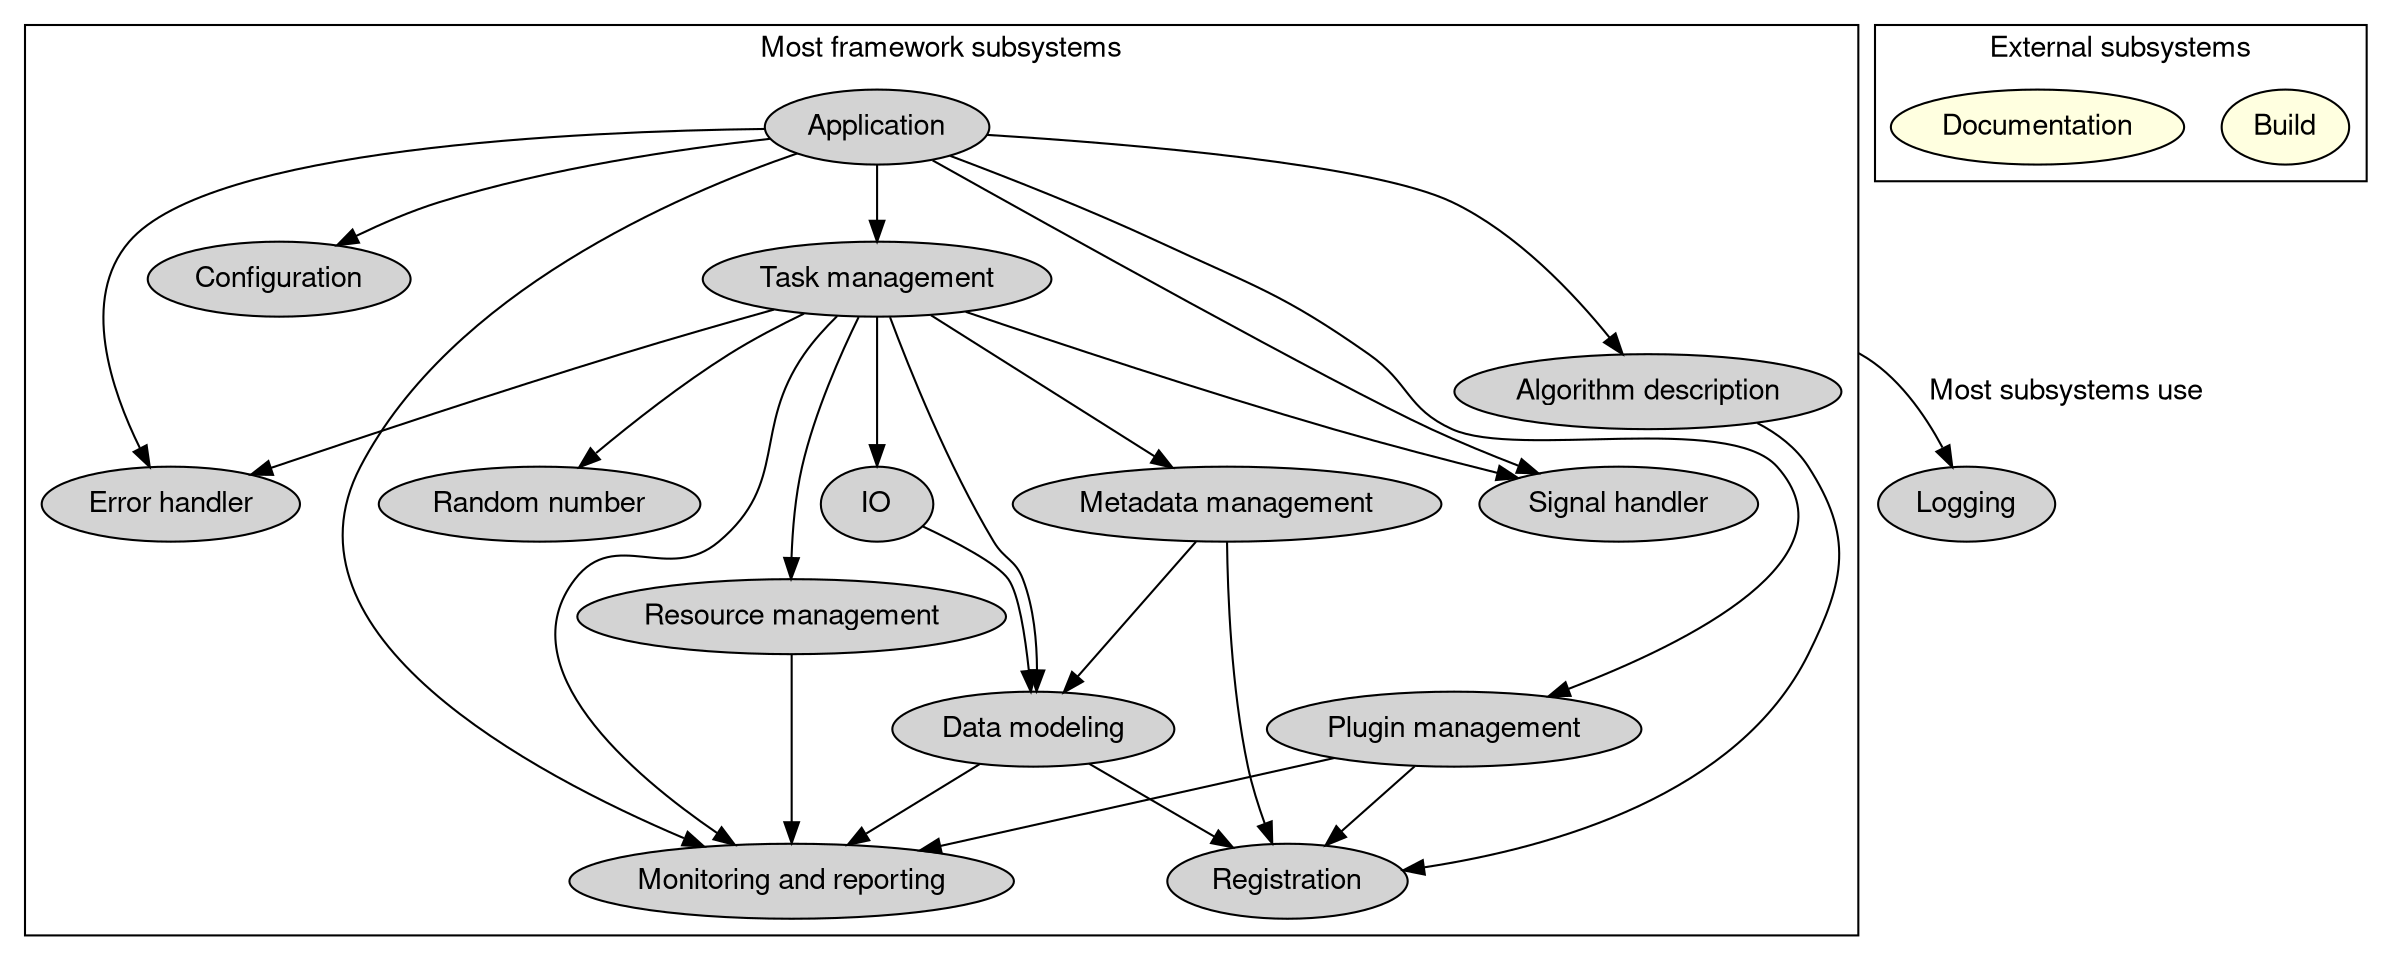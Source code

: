 digraph finite_state_machine {
  fontname="Helvetica,Arial,sans-serif"
  compound=true
  node [fontname="Helvetica,Arial,sans-serif", style=filled, fillcolor=lightgray];

  logging [label="Logging"];

  subgraph cluster_external {
    label="External subsystems";
    node [fillcolor=lightyellow];
    Build;
    Documentation;
  }

  subgraph cluster_most_subsystems {
    label = "Most framework subsystems";

    algo_description [label="Algorithm description"];
    application [label="Application"];
    configuration [label="Configuration"];
    data_modeling [label="Data modeling"];
    error_handler [label="Error handler"];
    io [label="IO"];
    metadata_management [label="Metadata management"];
    monitoring [label="Monitoring and reporting"];
    plugin_management [label="Plugin management"];
    registration [label="Registration"];
    random_number [ label="Random number"];
    resource_management [label="Resource management"];
    signal_handler [label="Signal handler"];
    task_management [label="Task management"];

    algo_description -> registration;

    application -> algo_description;
    application -> configuration;
    application -> error_handler;
    application -> monitoring;
    application -> plugin_management;
    application -> signal_handler;
    application -> task_management;

    data_modeling -> monitoring;
    data_modeling -> registration;

    io -> data_modeling;

    metadata_management -> data_modeling;
    metadata_management -> registration;

    plugin_management -> monitoring;
    plugin_management -> registration;

    resource_management -> monitoring;

    task_management -> data_modeling;
    task_management -> error_handler;
    task_management -> io;
    task_management -> metadata_management;
    task_management -> monitoring;
    task_management -> random_number;
    task_management -> resource_management;
    task_management -> signal_handler;
  }

  task_management -> logging [ltail=cluster_most_subsystems,
                              fontname="Helvetica,Arial,sans-serif",
                              label="Most subsystems use"];
}
